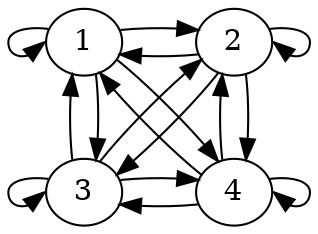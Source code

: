 digraph G {
    layout = neato
    1 [fillcolor="lightgrey" pos = "0,1!" width="0.1" height="0.1"];
    2 [fillcolor="lightgrey" pos = "1,1!" width="0.1" height="0.1"];
    3 [fillcolor="lightgrey" pos = "0,0!" width="0.1" height="0.1"];
    4 [fillcolor="lightgrey" pos = "1,0!" width="0.1" height="0.1"];
    1 -> 2
    2 -> 1
    1 -> 3
    3 -> 1
    2 -> 4
    4 -> 2
    3 -> 4
    4 -> 3
    2 -> 3
    3 -> 2
    1 -> 4
    4 -> 1
    1 -> 1:w
    2 -> 2:e
    3 -> 3:w
    4 -> 4:e
}